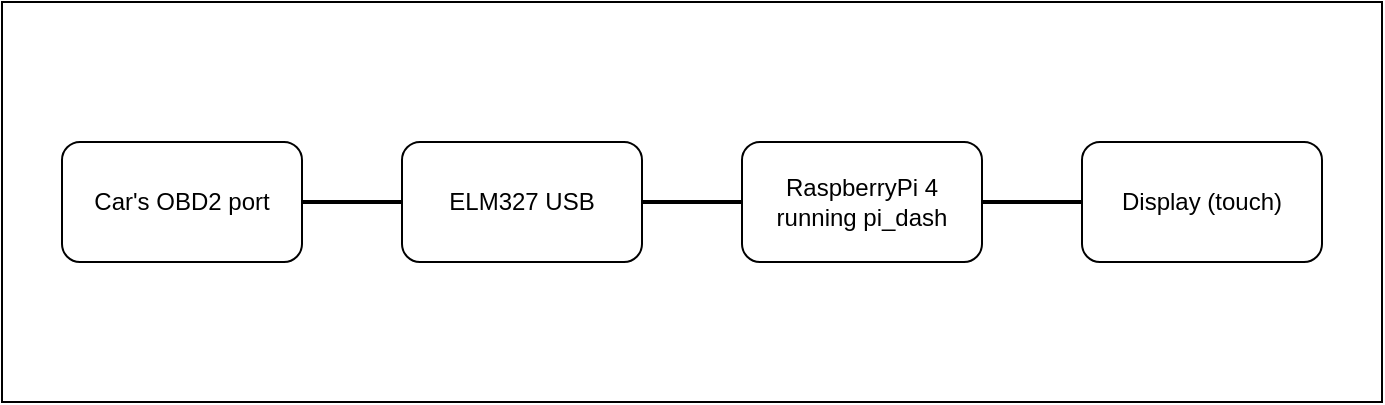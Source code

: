 <mxfile version="14.2.4" type="embed">
    <diagram id="HOK6ZEbGc1ouEtayRxtw" name="Page-1">
        <mxGraphModel dx="868" dy="682" grid="1" gridSize="10" guides="1" tooltips="1" connect="1" arrows="1" fold="1" page="1" pageScale="1" pageWidth="850" pageHeight="1100" math="0" shadow="0">
            <root>
                <mxCell id="0"/>
                <mxCell id="1" parent="0"/>
                <mxCell id="11" value="" style="rounded=0;whiteSpace=wrap;html=1;sketch=0;" vertex="1" parent="1">
                    <mxGeometry x="10" y="160" width="690" height="200" as="geometry"/>
                </mxCell>
                <mxCell id="7" style="edgeStyle=orthogonalEdgeStyle;orthogonalLoop=1;jettySize=auto;html=1;exitX=1;exitY=0.5;exitDx=0;exitDy=0;entryX=0;entryY=0.5;entryDx=0;entryDy=0;endArrow=none;endFill=0;strokeWidth=2;" parent="1" source="2" target="3" edge="1">
                    <mxGeometry relative="1" as="geometry"/>
                </mxCell>
                <mxCell id="2" value="ELM327 USB" style="whiteSpace=wrap;html=1;rounded=1;" parent="1" vertex="1">
                    <mxGeometry x="210" y="230" width="120" height="60" as="geometry"/>
                </mxCell>
                <mxCell id="8" style="edgeStyle=orthogonalEdgeStyle;orthogonalLoop=1;jettySize=auto;html=1;exitX=1;exitY=0.5;exitDx=0;exitDy=0;entryX=0;entryY=0.5;entryDx=0;entryDy=0;endArrow=none;endFill=0;strokeWidth=2;" parent="1" source="3" target="5" edge="1">
                    <mxGeometry relative="1" as="geometry"/>
                </mxCell>
                <mxCell id="3" value="RaspberryPi 4&lt;br&gt;running pi_dash" style="whiteSpace=wrap;html=1;rounded=1;" parent="1" vertex="1">
                    <mxGeometry x="380" y="230" width="120" height="60" as="geometry"/>
                </mxCell>
                <mxCell id="6" style="edgeStyle=orthogonalEdgeStyle;orthogonalLoop=1;jettySize=auto;html=1;exitX=1;exitY=0.5;exitDx=0;exitDy=0;entryX=0;entryY=0.5;entryDx=0;entryDy=0;endArrow=none;endFill=0;strokeWidth=2;" parent="1" source="4" target="2" edge="1">
                    <mxGeometry relative="1" as="geometry"/>
                </mxCell>
                <mxCell id="4" value="Car's OBD2 port" style="whiteSpace=wrap;html=1;rounded=1;" parent="1" vertex="1">
                    <mxGeometry x="40" y="230" width="120" height="60" as="geometry"/>
                </mxCell>
                <mxCell id="5" value="Display (touch)" style="whiteSpace=wrap;html=1;rounded=1;" parent="1" vertex="1">
                    <mxGeometry x="550" y="230" width="120" height="60" as="geometry"/>
                </mxCell>
            </root>
        </mxGraphModel>
    </diagram>
</mxfile>